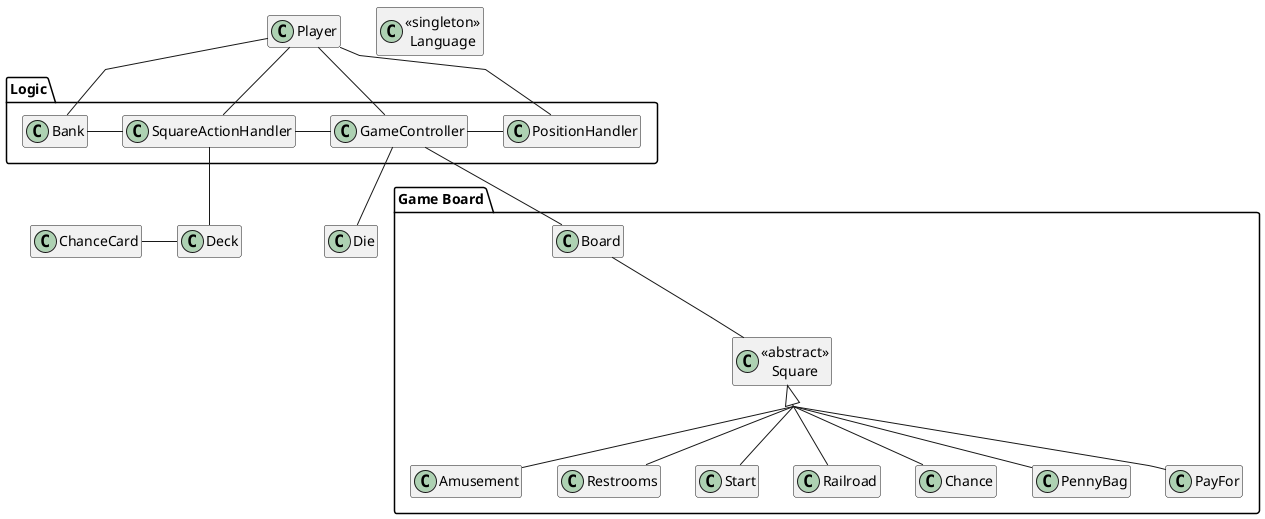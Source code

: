 @startuml

hide empty members
skinparam groupInheritance 2

skinparam linetype polyline




class Die

package "Game Board" {
    class Board
    class "<<abstract>>\nSquare" as Square
        class Amusement
        class Restrooms
        class Start
        class Railroad
        class Chance
        class PennyBag
        class PayFor
}

package Logic {
    class Bank
    class GameController
    class PositionHandler
    class SquareActionHandler
}

class Deck
class ChanceCard
class Player
class "<<singleton>>\nLanguage" as Language

GameController -down- Board
GameController -- Die

GameController -left- SquareActionHandler
    SquareActionHandler -left- Bank
    SquareActionHandler -- Deck
        Deck -left ChanceCard
GameController -right- PositionHandler

Player -down- SquareActionHandler
Player -down- PositionHandler
Player -down- GameController
Player -down- Bank

Board -- Square
Square <|-- Restrooms
Square <|-- Amusement
Square <|-- Railroad
Square <|-- PayFor
Square <|-- PennyBag
Square <|-- Start
Square <|-- Chance


@enduml